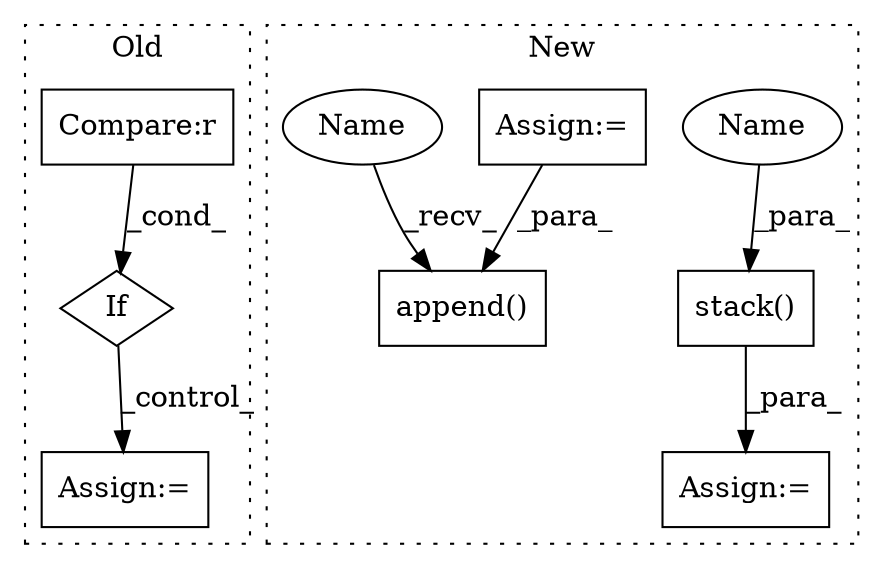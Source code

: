 digraph G {
subgraph cluster0 {
1 [label="If" a="96" s="10116,10153" l="3,14" shape="diamond"];
3 [label="Assign:=" a="68" s="10168" l="3" shape="box"];
4 [label="Compare:r" a="40" s="10119" l="34" shape="box"];
label = "Old";
style="dotted";
}
subgraph cluster1 {
2 [label="stack()" a="75" s="11314,11344" l="12,8" shape="box"];
5 [label="append()" a="75" s="11166,11261" l="47,18" shape="box"];
6 [label="Assign:=" a="68" s="10932" l="3" shape="box"];
7 [label="Assign:=" a="68" s="11311" l="3" shape="box"];
8 [label="Name" a="87" s="11326" l="18" shape="ellipse"];
9 [label="Name" a="87" s="11166" l="18" shape="ellipse"];
label = "New";
style="dotted";
}
1 -> 3 [label="_control_"];
2 -> 7 [label="_para_"];
4 -> 1 [label="_cond_"];
6 -> 5 [label="_para_"];
8 -> 2 [label="_para_"];
9 -> 5 [label="_recv_"];
}